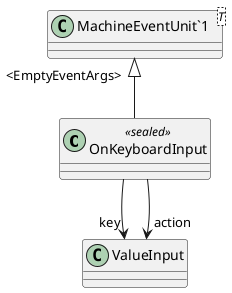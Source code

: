 @startuml
class OnKeyboardInput <<sealed>> {
}
class "MachineEventUnit`1"<T> {
}
"MachineEventUnit`1" "<EmptyEventArgs>" <|-- OnKeyboardInput
OnKeyboardInput --> "key" ValueInput
OnKeyboardInput --> "action" ValueInput
@enduml
